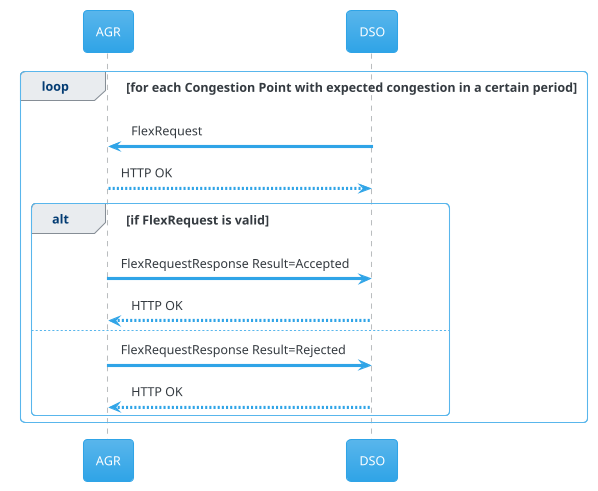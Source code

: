 @startuml
!theme cerulean

participant AGR
participant DSO

loop for each Congestion Point with expected congestion in a certain period
    AGR <- DSO: FlexRequest
    AGR --> DSO: HTTP OK

    alt if FlexRequest is valid
        AGR -> DSO: FlexRequestResponse Result=Accepted
        AGR <-- DSO: HTTP OK
    else
        AGR -> DSO: FlexRequestResponse Result=Rejected
        AGR <-- DSO: HTTP OK
    end
end

@enduml